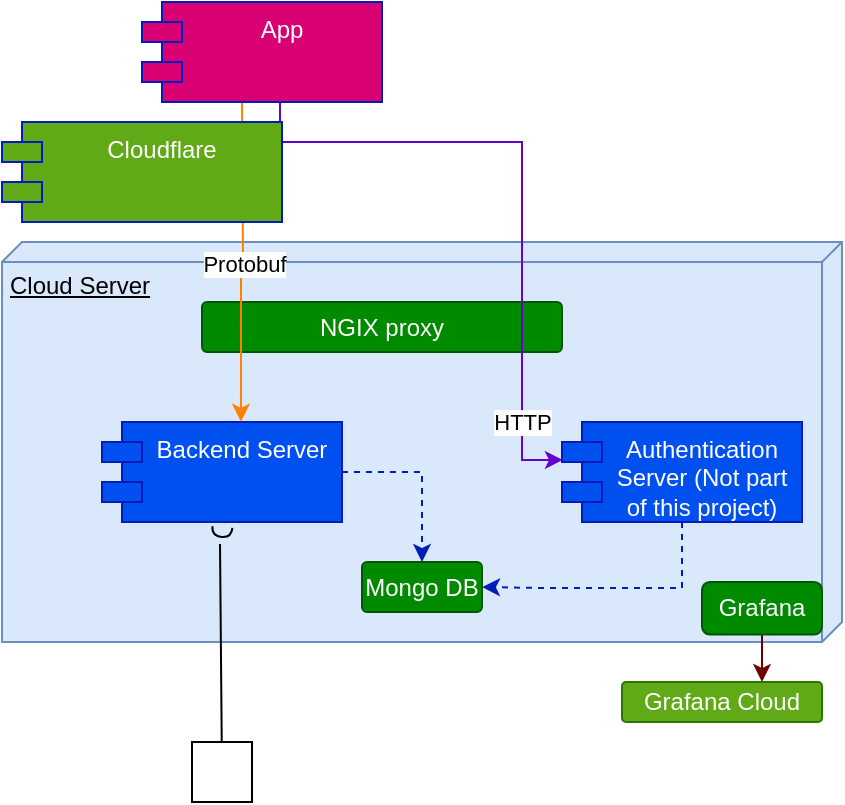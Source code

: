 <mxfile version="26.1.3">
  <diagram name="Seite-1" id="zhunN8-46d6H2VTL_Fue">
    <mxGraphModel dx="1990" dy="1097" grid="1" gridSize="10" guides="1" tooltips="1" connect="1" arrows="1" fold="1" page="1" pageScale="1" pageWidth="850" pageHeight="1100" math="0" shadow="0">
      <root>
        <mxCell id="0" />
        <mxCell id="1" parent="0" />
        <mxCell id="CIvwghCkKZJLqQDSRGjT-2" value="Cloud Server" style="verticalAlign=top;align=left;spacingTop=8;spacingLeft=2;spacingRight=12;shape=cube;size=10;direction=south;fontStyle=4;html=1;whiteSpace=wrap;fillColor=#dae8fc;strokeColor=#6C8EBF;" parent="1" vertex="1">
          <mxGeometry x="270" y="300" width="420" height="200" as="geometry" />
        </mxCell>
        <mxCell id="CIvwghCkKZJLqQDSRGjT-3" value="Mongo DB" style="rounded=1;arcSize=10;whiteSpace=wrap;html=1;align=center;fillColor=#008a00;fontColor=#ffffff;strokeColor=#005700;" parent="1" vertex="1">
          <mxGeometry x="450" y="460" width="60" height="25" as="geometry" />
        </mxCell>
        <mxCell id="CIvwghCkKZJLqQDSRGjT-6" value="" style="edgeStyle=orthogonalEdgeStyle;rounded=0;orthogonalLoop=1;jettySize=auto;html=1;dashed=1;fillColor=#0050ef;strokeColor=#001DBC;entryX=0.5;entryY=0;entryDx=0;entryDy=0;" parent="1" source="CIvwghCkKZJLqQDSRGjT-4" target="CIvwghCkKZJLqQDSRGjT-3" edge="1">
          <mxGeometry relative="1" as="geometry" />
        </mxCell>
        <mxCell id="CIvwghCkKZJLqQDSRGjT-4" value="Backend Server" style="shape=module;align=center;spacingLeft=20;align=center;verticalAlign=top;whiteSpace=wrap;html=1;strokeColor=#001DBC;fontFamily=Helvetica;fontSize=12;fontColor=#ffffff;fillColor=#0050ef;" parent="1" vertex="1">
          <mxGeometry x="320" y="390" width="120" height="50" as="geometry" />
        </mxCell>
        <mxCell id="CIvwghCkKZJLqQDSRGjT-7" style="edgeStyle=orthogonalEdgeStyle;rounded=0;orthogonalLoop=1;jettySize=auto;html=1;entryX=1;entryY=0.5;entryDx=0;entryDy=0;fillColor=#0050ef;strokeColor=#001DBC;dashed=1;" parent="1" source="CIvwghCkKZJLqQDSRGjT-5" target="CIvwghCkKZJLqQDSRGjT-3" edge="1">
          <mxGeometry relative="1" as="geometry">
            <Array as="points">
              <mxPoint x="610" y="473" />
              <mxPoint x="540" y="473" />
            </Array>
          </mxGeometry>
        </mxCell>
        <mxCell id="CIvwghCkKZJLqQDSRGjT-5" value="Authentication Server (Not part of this project)" style="shape=module;align=center;spacingLeft=20;align=center;verticalAlign=top;whiteSpace=wrap;html=1;fontFamily=Helvetica;fontSize=12;fillColor=#0050ef;fontColor=#ffffff;strokeColor=#001DBC;" parent="1" vertex="1">
          <mxGeometry x="550" y="390" width="120" height="50" as="geometry" />
        </mxCell>
        <mxCell id="CIvwghCkKZJLqQDSRGjT-12" value="NGIX proxy" style="rounded=1;arcSize=10;whiteSpace=wrap;html=1;align=center;fillColor=#008a00;fontColor=#ffffff;strokeColor=#005700;" parent="1" vertex="1">
          <mxGeometry x="370" y="330" width="180" height="25" as="geometry" />
        </mxCell>
        <mxCell id="9UuokQjNE88UOdvOY16Y-4" value="Protobuf" style="edgeStyle=orthogonalEdgeStyle;rounded=0;orthogonalLoop=1;jettySize=auto;html=1;entryX=0.579;entryY=-0.002;entryDx=0;entryDy=0;entryPerimeter=0;fillColor=#fad7ac;strokeColor=#FF8000;" parent="1" target="CIvwghCkKZJLqQDSRGjT-4" edge="1">
          <mxGeometry relative="1" as="geometry">
            <mxPoint x="390" y="230" as="sourcePoint" />
          </mxGeometry>
        </mxCell>
        <mxCell id="9UuokQjNE88UOdvOY16Y-7" style="edgeStyle=orthogonalEdgeStyle;rounded=0;orthogonalLoop=1;jettySize=auto;html=1;entryX=0.004;entryY=0.379;entryDx=0;entryDy=0;entryPerimeter=0;exitX=0.69;exitY=1.01;exitDx=0;exitDy=0;exitPerimeter=0;strokeColor=#6600CC;" parent="1" target="CIvwghCkKZJLqQDSRGjT-5" edge="1">
          <mxGeometry relative="1" as="geometry">
            <Array as="points">
              <mxPoint x="409" y="250" />
              <mxPoint x="530" y="250" />
              <mxPoint x="530" y="409" />
            </Array>
            <mxPoint x="409" y="230.4" as="sourcePoint" />
          </mxGeometry>
        </mxCell>
        <mxCell id="9UuokQjNE88UOdvOY16Y-9" value="HTTP" style="edgeLabel;html=1;align=center;verticalAlign=middle;resizable=0;points=[];" parent="9UuokQjNE88UOdvOY16Y-7" vertex="1" connectable="0">
          <mxGeometry x="0.019" y="-4" relative="1" as="geometry">
            <mxPoint x="4" y="117" as="offset" />
          </mxGeometry>
        </mxCell>
        <mxCell id="9UuokQjNE88UOdvOY16Y-12" value="" style="edgeStyle=orthogonalEdgeStyle;rounded=0;orthogonalLoop=1;jettySize=auto;html=1;strokeColor=#6F0000;" parent="1" source="9UuokQjNE88UOdvOY16Y-10" target="9UuokQjNE88UOdvOY16Y-11" edge="1">
          <mxGeometry relative="1" as="geometry">
            <Array as="points">
              <mxPoint x="650" y="520" />
              <mxPoint x="650" y="520" />
            </Array>
          </mxGeometry>
        </mxCell>
        <mxCell id="9UuokQjNE88UOdvOY16Y-10" value="Grafana" style="rounded=1;whiteSpace=wrap;html=1;fillColor=#008a00;fontColor=#ffffff;strokeColor=#005700;" parent="1" vertex="1">
          <mxGeometry x="620" y="470" width="60" height="26.25" as="geometry" />
        </mxCell>
        <mxCell id="9UuokQjNE88UOdvOY16Y-11" value="Grafana Cloud" style="rounded=1;arcSize=10;whiteSpace=wrap;html=1;align=center;strokeColor=#2D7600;verticalAlign=middle;fontFamily=Helvetica;fontSize=12;fontColor=#ffffff;fillColor=#60a917;" parent="1" vertex="1">
          <mxGeometry x="580" y="520" width="100" height="20" as="geometry" />
        </mxCell>
        <mxCell id="aPGpk98gx5X2scSKjSPd-1" value="App" style="shape=module;align=center;spacingLeft=20;align=center;verticalAlign=top;whiteSpace=wrap;html=1;strokeColor=#001DBC;fontFamily=Helvetica;fontSize=12;fontColor=#ffffff;fillColor=#D80073;" vertex="1" parent="1">
          <mxGeometry x="340" y="180" width="120" height="50" as="geometry" />
        </mxCell>
        <mxCell id="aPGpk98gx5X2scSKjSPd-8" value="" style="html=1;rounded=0;" vertex="1" parent="1">
          <mxGeometry x="365" y="550" width="30" height="30" as="geometry" />
        </mxCell>
        <mxCell id="aPGpk98gx5X2scSKjSPd-9" value="" style="endArrow=none;html=1;rounded=0;align=center;verticalAlign=top;endFill=0;labelBackgroundColor=none;endSize=2;entryX=1.713;entryY=0.453;entryDx=0;entryDy=0;entryPerimeter=0;" edge="1" source="aPGpk98gx5X2scSKjSPd-8" target="aPGpk98gx5X2scSKjSPd-10" parent="1">
          <mxGeometry relative="1" as="geometry">
            <mxPoint x="380" y="510" as="targetPoint" />
          </mxGeometry>
        </mxCell>
        <mxCell id="aPGpk98gx5X2scSKjSPd-10" value="" style="shape=requiredInterface;html=1;fontSize=11;align=center;fillColor=none;points=[];aspect=fixed;resizable=0;verticalAlign=bottom;labelPosition=center;verticalLabelPosition=top;flipH=1;rotation=-85;" vertex="1" parent="1">
          <mxGeometry x="377.5" y="440" width="5" height="10" as="geometry" />
        </mxCell>
        <mxCell id="aPGpk98gx5X2scSKjSPd-11" value="Cloudflare" style="shape=module;align=center;spacingLeft=20;align=center;verticalAlign=top;whiteSpace=wrap;html=1;strokeColor=#001DBC;fontFamily=Helvetica;fontSize=12;fontColor=#ffffff;fillColor=#60A917;" vertex="1" parent="1">
          <mxGeometry x="270" y="240" width="140" height="50" as="geometry" />
        </mxCell>
      </root>
    </mxGraphModel>
  </diagram>
</mxfile>
